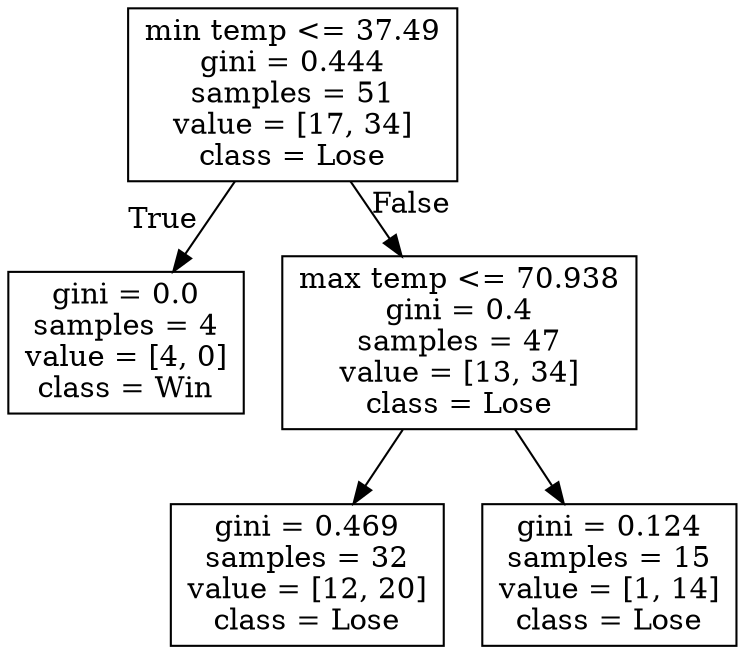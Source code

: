 digraph Tree {
node [shape=box] ;
0 [label="min temp <= 37.49\ngini = 0.444\nsamples = 51\nvalue = [17, 34]\nclass = Lose"] ;
1 [label="gini = 0.0\nsamples = 4\nvalue = [4, 0]\nclass = Win"] ;
0 -> 1 [labeldistance=2.5, labelangle=45, headlabel="True"] ;
2 [label="max temp <= 70.938\ngini = 0.4\nsamples = 47\nvalue = [13, 34]\nclass = Lose"] ;
0 -> 2 [labeldistance=2.5, labelangle=-45, headlabel="False"] ;
3 [label="gini = 0.469\nsamples = 32\nvalue = [12, 20]\nclass = Lose"] ;
2 -> 3 ;
4 [label="gini = 0.124\nsamples = 15\nvalue = [1, 14]\nclass = Lose"] ;
2 -> 4 ;
}